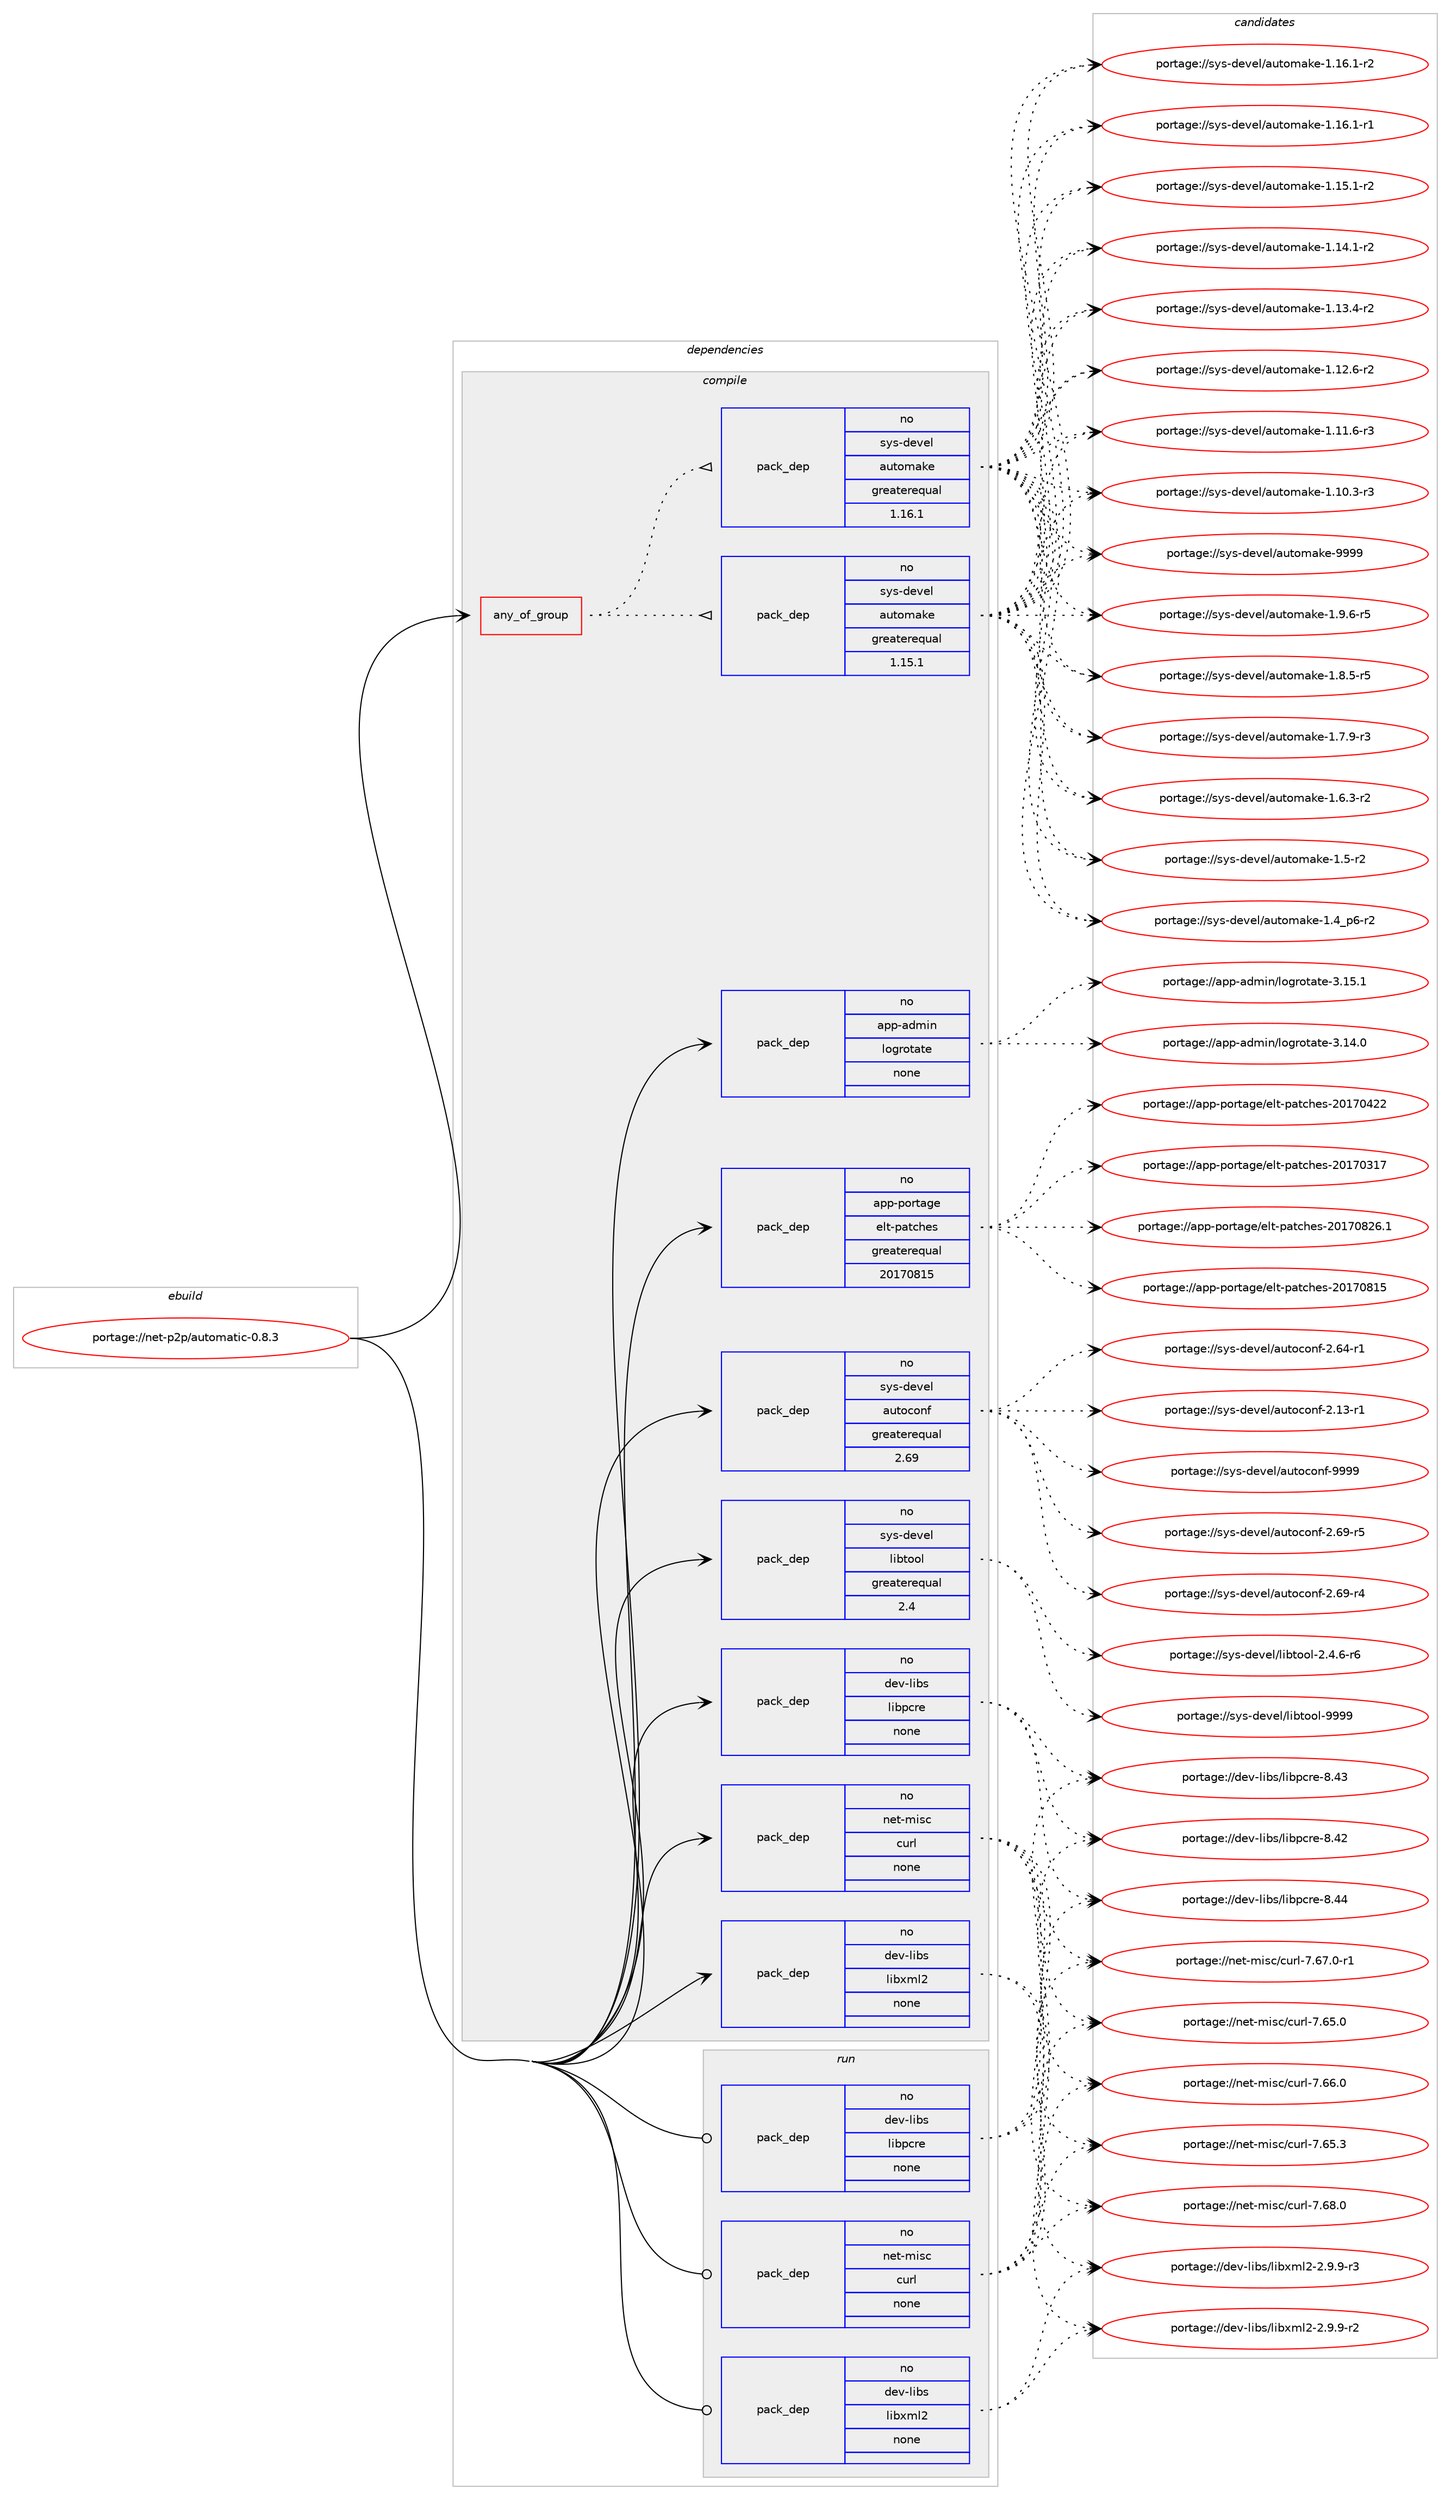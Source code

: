 digraph prolog {

# *************
# Graph options
# *************

newrank=true;
concentrate=true;
compound=true;
graph [rankdir=LR,fontname=Helvetica,fontsize=10,ranksep=1.5];#, ranksep=2.5, nodesep=0.2];
edge  [arrowhead=vee];
node  [fontname=Helvetica,fontsize=10];

# **********
# The ebuild
# **********

subgraph cluster_leftcol {
color=gray;
rank=same;
label=<<i>ebuild</i>>;
id [label="portage://net-p2p/automatic-0.8.3", color=red, width=4, href="../net-p2p/automatic-0.8.3.svg"];
}

# ****************
# The dependencies
# ****************

subgraph cluster_midcol {
color=gray;
label=<<i>dependencies</i>>;
subgraph cluster_compile {
fillcolor="#eeeeee";
style=filled;
label=<<i>compile</i>>;
subgraph any1826 {
dependency115613 [label=<<TABLE BORDER="0" CELLBORDER="1" CELLSPACING="0" CELLPADDING="4"><TR><TD CELLPADDING="10">any_of_group</TD></TR></TABLE>>, shape=none, color=red];subgraph pack90155 {
dependency115614 [label=<<TABLE BORDER="0" CELLBORDER="1" CELLSPACING="0" CELLPADDING="4" WIDTH="220"><TR><TD ROWSPAN="6" CELLPADDING="30">pack_dep</TD></TR><TR><TD WIDTH="110">no</TD></TR><TR><TD>sys-devel</TD></TR><TR><TD>automake</TD></TR><TR><TD>greaterequal</TD></TR><TR><TD>1.16.1</TD></TR></TABLE>>, shape=none, color=blue];
}
dependency115613:e -> dependency115614:w [weight=20,style="dotted",arrowhead="oinv"];
subgraph pack90156 {
dependency115615 [label=<<TABLE BORDER="0" CELLBORDER="1" CELLSPACING="0" CELLPADDING="4" WIDTH="220"><TR><TD ROWSPAN="6" CELLPADDING="30">pack_dep</TD></TR><TR><TD WIDTH="110">no</TD></TR><TR><TD>sys-devel</TD></TR><TR><TD>automake</TD></TR><TR><TD>greaterequal</TD></TR><TR><TD>1.15.1</TD></TR></TABLE>>, shape=none, color=blue];
}
dependency115613:e -> dependency115615:w [weight=20,style="dotted",arrowhead="oinv"];
}
id:e -> dependency115613:w [weight=20,style="solid",arrowhead="vee"];
subgraph pack90157 {
dependency115616 [label=<<TABLE BORDER="0" CELLBORDER="1" CELLSPACING="0" CELLPADDING="4" WIDTH="220"><TR><TD ROWSPAN="6" CELLPADDING="30">pack_dep</TD></TR><TR><TD WIDTH="110">no</TD></TR><TR><TD>app-admin</TD></TR><TR><TD>logrotate</TD></TR><TR><TD>none</TD></TR><TR><TD></TD></TR></TABLE>>, shape=none, color=blue];
}
id:e -> dependency115616:w [weight=20,style="solid",arrowhead="vee"];
subgraph pack90158 {
dependency115617 [label=<<TABLE BORDER="0" CELLBORDER="1" CELLSPACING="0" CELLPADDING="4" WIDTH="220"><TR><TD ROWSPAN="6" CELLPADDING="30">pack_dep</TD></TR><TR><TD WIDTH="110">no</TD></TR><TR><TD>app-portage</TD></TR><TR><TD>elt-patches</TD></TR><TR><TD>greaterequal</TD></TR><TR><TD>20170815</TD></TR></TABLE>>, shape=none, color=blue];
}
id:e -> dependency115617:w [weight=20,style="solid",arrowhead="vee"];
subgraph pack90159 {
dependency115618 [label=<<TABLE BORDER="0" CELLBORDER="1" CELLSPACING="0" CELLPADDING="4" WIDTH="220"><TR><TD ROWSPAN="6" CELLPADDING="30">pack_dep</TD></TR><TR><TD WIDTH="110">no</TD></TR><TR><TD>dev-libs</TD></TR><TR><TD>libpcre</TD></TR><TR><TD>none</TD></TR><TR><TD></TD></TR></TABLE>>, shape=none, color=blue];
}
id:e -> dependency115618:w [weight=20,style="solid",arrowhead="vee"];
subgraph pack90160 {
dependency115619 [label=<<TABLE BORDER="0" CELLBORDER="1" CELLSPACING="0" CELLPADDING="4" WIDTH="220"><TR><TD ROWSPAN="6" CELLPADDING="30">pack_dep</TD></TR><TR><TD WIDTH="110">no</TD></TR><TR><TD>dev-libs</TD></TR><TR><TD>libxml2</TD></TR><TR><TD>none</TD></TR><TR><TD></TD></TR></TABLE>>, shape=none, color=blue];
}
id:e -> dependency115619:w [weight=20,style="solid",arrowhead="vee"];
subgraph pack90161 {
dependency115620 [label=<<TABLE BORDER="0" CELLBORDER="1" CELLSPACING="0" CELLPADDING="4" WIDTH="220"><TR><TD ROWSPAN="6" CELLPADDING="30">pack_dep</TD></TR><TR><TD WIDTH="110">no</TD></TR><TR><TD>net-misc</TD></TR><TR><TD>curl</TD></TR><TR><TD>none</TD></TR><TR><TD></TD></TR></TABLE>>, shape=none, color=blue];
}
id:e -> dependency115620:w [weight=20,style="solid",arrowhead="vee"];
subgraph pack90162 {
dependency115621 [label=<<TABLE BORDER="0" CELLBORDER="1" CELLSPACING="0" CELLPADDING="4" WIDTH="220"><TR><TD ROWSPAN="6" CELLPADDING="30">pack_dep</TD></TR><TR><TD WIDTH="110">no</TD></TR><TR><TD>sys-devel</TD></TR><TR><TD>autoconf</TD></TR><TR><TD>greaterequal</TD></TR><TR><TD>2.69</TD></TR></TABLE>>, shape=none, color=blue];
}
id:e -> dependency115621:w [weight=20,style="solid",arrowhead="vee"];
subgraph pack90163 {
dependency115622 [label=<<TABLE BORDER="0" CELLBORDER="1" CELLSPACING="0" CELLPADDING="4" WIDTH="220"><TR><TD ROWSPAN="6" CELLPADDING="30">pack_dep</TD></TR><TR><TD WIDTH="110">no</TD></TR><TR><TD>sys-devel</TD></TR><TR><TD>libtool</TD></TR><TR><TD>greaterequal</TD></TR><TR><TD>2.4</TD></TR></TABLE>>, shape=none, color=blue];
}
id:e -> dependency115622:w [weight=20,style="solid",arrowhead="vee"];
}
subgraph cluster_compileandrun {
fillcolor="#eeeeee";
style=filled;
label=<<i>compile and run</i>>;
}
subgraph cluster_run {
fillcolor="#eeeeee";
style=filled;
label=<<i>run</i>>;
subgraph pack90164 {
dependency115623 [label=<<TABLE BORDER="0" CELLBORDER="1" CELLSPACING="0" CELLPADDING="4" WIDTH="220"><TR><TD ROWSPAN="6" CELLPADDING="30">pack_dep</TD></TR><TR><TD WIDTH="110">no</TD></TR><TR><TD>dev-libs</TD></TR><TR><TD>libpcre</TD></TR><TR><TD>none</TD></TR><TR><TD></TD></TR></TABLE>>, shape=none, color=blue];
}
id:e -> dependency115623:w [weight=20,style="solid",arrowhead="odot"];
subgraph pack90165 {
dependency115624 [label=<<TABLE BORDER="0" CELLBORDER="1" CELLSPACING="0" CELLPADDING="4" WIDTH="220"><TR><TD ROWSPAN="6" CELLPADDING="30">pack_dep</TD></TR><TR><TD WIDTH="110">no</TD></TR><TR><TD>dev-libs</TD></TR><TR><TD>libxml2</TD></TR><TR><TD>none</TD></TR><TR><TD></TD></TR></TABLE>>, shape=none, color=blue];
}
id:e -> dependency115624:w [weight=20,style="solid",arrowhead="odot"];
subgraph pack90166 {
dependency115625 [label=<<TABLE BORDER="0" CELLBORDER="1" CELLSPACING="0" CELLPADDING="4" WIDTH="220"><TR><TD ROWSPAN="6" CELLPADDING="30">pack_dep</TD></TR><TR><TD WIDTH="110">no</TD></TR><TR><TD>net-misc</TD></TR><TR><TD>curl</TD></TR><TR><TD>none</TD></TR><TR><TD></TD></TR></TABLE>>, shape=none, color=blue];
}
id:e -> dependency115625:w [weight=20,style="solid",arrowhead="odot"];
}
}

# **************
# The candidates
# **************

subgraph cluster_choices {
rank=same;
color=gray;
label=<<i>candidates</i>>;

subgraph choice90155 {
color=black;
nodesep=1;
choice115121115451001011181011084797117116111109971071014557575757 [label="portage://sys-devel/automake-9999", color=red, width=4,href="../sys-devel/automake-9999.svg"];
choice115121115451001011181011084797117116111109971071014549465746544511453 [label="portage://sys-devel/automake-1.9.6-r5", color=red, width=4,href="../sys-devel/automake-1.9.6-r5.svg"];
choice115121115451001011181011084797117116111109971071014549465646534511453 [label="portage://sys-devel/automake-1.8.5-r5", color=red, width=4,href="../sys-devel/automake-1.8.5-r5.svg"];
choice115121115451001011181011084797117116111109971071014549465546574511451 [label="portage://sys-devel/automake-1.7.9-r3", color=red, width=4,href="../sys-devel/automake-1.7.9-r3.svg"];
choice115121115451001011181011084797117116111109971071014549465446514511450 [label="portage://sys-devel/automake-1.6.3-r2", color=red, width=4,href="../sys-devel/automake-1.6.3-r2.svg"];
choice11512111545100101118101108479711711611110997107101454946534511450 [label="portage://sys-devel/automake-1.5-r2", color=red, width=4,href="../sys-devel/automake-1.5-r2.svg"];
choice115121115451001011181011084797117116111109971071014549465295112544511450 [label="portage://sys-devel/automake-1.4_p6-r2", color=red, width=4,href="../sys-devel/automake-1.4_p6-r2.svg"];
choice11512111545100101118101108479711711611110997107101454946495446494511450 [label="portage://sys-devel/automake-1.16.1-r2", color=red, width=4,href="../sys-devel/automake-1.16.1-r2.svg"];
choice11512111545100101118101108479711711611110997107101454946495446494511449 [label="portage://sys-devel/automake-1.16.1-r1", color=red, width=4,href="../sys-devel/automake-1.16.1-r1.svg"];
choice11512111545100101118101108479711711611110997107101454946495346494511450 [label="portage://sys-devel/automake-1.15.1-r2", color=red, width=4,href="../sys-devel/automake-1.15.1-r2.svg"];
choice11512111545100101118101108479711711611110997107101454946495246494511450 [label="portage://sys-devel/automake-1.14.1-r2", color=red, width=4,href="../sys-devel/automake-1.14.1-r2.svg"];
choice11512111545100101118101108479711711611110997107101454946495146524511450 [label="portage://sys-devel/automake-1.13.4-r2", color=red, width=4,href="../sys-devel/automake-1.13.4-r2.svg"];
choice11512111545100101118101108479711711611110997107101454946495046544511450 [label="portage://sys-devel/automake-1.12.6-r2", color=red, width=4,href="../sys-devel/automake-1.12.6-r2.svg"];
choice11512111545100101118101108479711711611110997107101454946494946544511451 [label="portage://sys-devel/automake-1.11.6-r3", color=red, width=4,href="../sys-devel/automake-1.11.6-r3.svg"];
choice11512111545100101118101108479711711611110997107101454946494846514511451 [label="portage://sys-devel/automake-1.10.3-r3", color=red, width=4,href="../sys-devel/automake-1.10.3-r3.svg"];
dependency115614:e -> choice115121115451001011181011084797117116111109971071014557575757:w [style=dotted,weight="100"];
dependency115614:e -> choice115121115451001011181011084797117116111109971071014549465746544511453:w [style=dotted,weight="100"];
dependency115614:e -> choice115121115451001011181011084797117116111109971071014549465646534511453:w [style=dotted,weight="100"];
dependency115614:e -> choice115121115451001011181011084797117116111109971071014549465546574511451:w [style=dotted,weight="100"];
dependency115614:e -> choice115121115451001011181011084797117116111109971071014549465446514511450:w [style=dotted,weight="100"];
dependency115614:e -> choice11512111545100101118101108479711711611110997107101454946534511450:w [style=dotted,weight="100"];
dependency115614:e -> choice115121115451001011181011084797117116111109971071014549465295112544511450:w [style=dotted,weight="100"];
dependency115614:e -> choice11512111545100101118101108479711711611110997107101454946495446494511450:w [style=dotted,weight="100"];
dependency115614:e -> choice11512111545100101118101108479711711611110997107101454946495446494511449:w [style=dotted,weight="100"];
dependency115614:e -> choice11512111545100101118101108479711711611110997107101454946495346494511450:w [style=dotted,weight="100"];
dependency115614:e -> choice11512111545100101118101108479711711611110997107101454946495246494511450:w [style=dotted,weight="100"];
dependency115614:e -> choice11512111545100101118101108479711711611110997107101454946495146524511450:w [style=dotted,weight="100"];
dependency115614:e -> choice11512111545100101118101108479711711611110997107101454946495046544511450:w [style=dotted,weight="100"];
dependency115614:e -> choice11512111545100101118101108479711711611110997107101454946494946544511451:w [style=dotted,weight="100"];
dependency115614:e -> choice11512111545100101118101108479711711611110997107101454946494846514511451:w [style=dotted,weight="100"];
}
subgraph choice90156 {
color=black;
nodesep=1;
choice115121115451001011181011084797117116111109971071014557575757 [label="portage://sys-devel/automake-9999", color=red, width=4,href="../sys-devel/automake-9999.svg"];
choice115121115451001011181011084797117116111109971071014549465746544511453 [label="portage://sys-devel/automake-1.9.6-r5", color=red, width=4,href="../sys-devel/automake-1.9.6-r5.svg"];
choice115121115451001011181011084797117116111109971071014549465646534511453 [label="portage://sys-devel/automake-1.8.5-r5", color=red, width=4,href="../sys-devel/automake-1.8.5-r5.svg"];
choice115121115451001011181011084797117116111109971071014549465546574511451 [label="portage://sys-devel/automake-1.7.9-r3", color=red, width=4,href="../sys-devel/automake-1.7.9-r3.svg"];
choice115121115451001011181011084797117116111109971071014549465446514511450 [label="portage://sys-devel/automake-1.6.3-r2", color=red, width=4,href="../sys-devel/automake-1.6.3-r2.svg"];
choice11512111545100101118101108479711711611110997107101454946534511450 [label="portage://sys-devel/automake-1.5-r2", color=red, width=4,href="../sys-devel/automake-1.5-r2.svg"];
choice115121115451001011181011084797117116111109971071014549465295112544511450 [label="portage://sys-devel/automake-1.4_p6-r2", color=red, width=4,href="../sys-devel/automake-1.4_p6-r2.svg"];
choice11512111545100101118101108479711711611110997107101454946495446494511450 [label="portage://sys-devel/automake-1.16.1-r2", color=red, width=4,href="../sys-devel/automake-1.16.1-r2.svg"];
choice11512111545100101118101108479711711611110997107101454946495446494511449 [label="portage://sys-devel/automake-1.16.1-r1", color=red, width=4,href="../sys-devel/automake-1.16.1-r1.svg"];
choice11512111545100101118101108479711711611110997107101454946495346494511450 [label="portage://sys-devel/automake-1.15.1-r2", color=red, width=4,href="../sys-devel/automake-1.15.1-r2.svg"];
choice11512111545100101118101108479711711611110997107101454946495246494511450 [label="portage://sys-devel/automake-1.14.1-r2", color=red, width=4,href="../sys-devel/automake-1.14.1-r2.svg"];
choice11512111545100101118101108479711711611110997107101454946495146524511450 [label="portage://sys-devel/automake-1.13.4-r2", color=red, width=4,href="../sys-devel/automake-1.13.4-r2.svg"];
choice11512111545100101118101108479711711611110997107101454946495046544511450 [label="portage://sys-devel/automake-1.12.6-r2", color=red, width=4,href="../sys-devel/automake-1.12.6-r2.svg"];
choice11512111545100101118101108479711711611110997107101454946494946544511451 [label="portage://sys-devel/automake-1.11.6-r3", color=red, width=4,href="../sys-devel/automake-1.11.6-r3.svg"];
choice11512111545100101118101108479711711611110997107101454946494846514511451 [label="portage://sys-devel/automake-1.10.3-r3", color=red, width=4,href="../sys-devel/automake-1.10.3-r3.svg"];
dependency115615:e -> choice115121115451001011181011084797117116111109971071014557575757:w [style=dotted,weight="100"];
dependency115615:e -> choice115121115451001011181011084797117116111109971071014549465746544511453:w [style=dotted,weight="100"];
dependency115615:e -> choice115121115451001011181011084797117116111109971071014549465646534511453:w [style=dotted,weight="100"];
dependency115615:e -> choice115121115451001011181011084797117116111109971071014549465546574511451:w [style=dotted,weight="100"];
dependency115615:e -> choice115121115451001011181011084797117116111109971071014549465446514511450:w [style=dotted,weight="100"];
dependency115615:e -> choice11512111545100101118101108479711711611110997107101454946534511450:w [style=dotted,weight="100"];
dependency115615:e -> choice115121115451001011181011084797117116111109971071014549465295112544511450:w [style=dotted,weight="100"];
dependency115615:e -> choice11512111545100101118101108479711711611110997107101454946495446494511450:w [style=dotted,weight="100"];
dependency115615:e -> choice11512111545100101118101108479711711611110997107101454946495446494511449:w [style=dotted,weight="100"];
dependency115615:e -> choice11512111545100101118101108479711711611110997107101454946495346494511450:w [style=dotted,weight="100"];
dependency115615:e -> choice11512111545100101118101108479711711611110997107101454946495246494511450:w [style=dotted,weight="100"];
dependency115615:e -> choice11512111545100101118101108479711711611110997107101454946495146524511450:w [style=dotted,weight="100"];
dependency115615:e -> choice11512111545100101118101108479711711611110997107101454946495046544511450:w [style=dotted,weight="100"];
dependency115615:e -> choice11512111545100101118101108479711711611110997107101454946494946544511451:w [style=dotted,weight="100"];
dependency115615:e -> choice11512111545100101118101108479711711611110997107101454946494846514511451:w [style=dotted,weight="100"];
}
subgraph choice90157 {
color=black;
nodesep=1;
choice971121124597100109105110471081111031141111169711610145514649534649 [label="portage://app-admin/logrotate-3.15.1", color=red, width=4,href="../app-admin/logrotate-3.15.1.svg"];
choice971121124597100109105110471081111031141111169711610145514649524648 [label="portage://app-admin/logrotate-3.14.0", color=red, width=4,href="../app-admin/logrotate-3.14.0.svg"];
dependency115616:e -> choice971121124597100109105110471081111031141111169711610145514649534649:w [style=dotted,weight="100"];
dependency115616:e -> choice971121124597100109105110471081111031141111169711610145514649524648:w [style=dotted,weight="100"];
}
subgraph choice90158 {
color=black;
nodesep=1;
choice971121124511211111411697103101471011081164511297116991041011154550484955485650544649 [label="portage://app-portage/elt-patches-20170826.1", color=red, width=4,href="../app-portage/elt-patches-20170826.1.svg"];
choice97112112451121111141169710310147101108116451129711699104101115455048495548564953 [label="portage://app-portage/elt-patches-20170815", color=red, width=4,href="../app-portage/elt-patches-20170815.svg"];
choice97112112451121111141169710310147101108116451129711699104101115455048495548525050 [label="portage://app-portage/elt-patches-20170422", color=red, width=4,href="../app-portage/elt-patches-20170422.svg"];
choice97112112451121111141169710310147101108116451129711699104101115455048495548514955 [label="portage://app-portage/elt-patches-20170317", color=red, width=4,href="../app-portage/elt-patches-20170317.svg"];
dependency115617:e -> choice971121124511211111411697103101471011081164511297116991041011154550484955485650544649:w [style=dotted,weight="100"];
dependency115617:e -> choice97112112451121111141169710310147101108116451129711699104101115455048495548564953:w [style=dotted,weight="100"];
dependency115617:e -> choice97112112451121111141169710310147101108116451129711699104101115455048495548525050:w [style=dotted,weight="100"];
dependency115617:e -> choice97112112451121111141169710310147101108116451129711699104101115455048495548514955:w [style=dotted,weight="100"];
}
subgraph choice90159 {
color=black;
nodesep=1;
choice10010111845108105981154710810598112991141014556465252 [label="portage://dev-libs/libpcre-8.44", color=red, width=4,href="../dev-libs/libpcre-8.44.svg"];
choice10010111845108105981154710810598112991141014556465251 [label="portage://dev-libs/libpcre-8.43", color=red, width=4,href="../dev-libs/libpcre-8.43.svg"];
choice10010111845108105981154710810598112991141014556465250 [label="portage://dev-libs/libpcre-8.42", color=red, width=4,href="../dev-libs/libpcre-8.42.svg"];
dependency115618:e -> choice10010111845108105981154710810598112991141014556465252:w [style=dotted,weight="100"];
dependency115618:e -> choice10010111845108105981154710810598112991141014556465251:w [style=dotted,weight="100"];
dependency115618:e -> choice10010111845108105981154710810598112991141014556465250:w [style=dotted,weight="100"];
}
subgraph choice90160 {
color=black;
nodesep=1;
choice10010111845108105981154710810598120109108504550465746574511451 [label="portage://dev-libs/libxml2-2.9.9-r3", color=red, width=4,href="../dev-libs/libxml2-2.9.9-r3.svg"];
choice10010111845108105981154710810598120109108504550465746574511450 [label="portage://dev-libs/libxml2-2.9.9-r2", color=red, width=4,href="../dev-libs/libxml2-2.9.9-r2.svg"];
dependency115619:e -> choice10010111845108105981154710810598120109108504550465746574511451:w [style=dotted,weight="100"];
dependency115619:e -> choice10010111845108105981154710810598120109108504550465746574511450:w [style=dotted,weight="100"];
}
subgraph choice90161 {
color=black;
nodesep=1;
choice1101011164510910511599479911711410845554654564648 [label="portage://net-misc/curl-7.68.0", color=red, width=4,href="../net-misc/curl-7.68.0.svg"];
choice11010111645109105115994799117114108455546545546484511449 [label="portage://net-misc/curl-7.67.0-r1", color=red, width=4,href="../net-misc/curl-7.67.0-r1.svg"];
choice1101011164510910511599479911711410845554654544648 [label="portage://net-misc/curl-7.66.0", color=red, width=4,href="../net-misc/curl-7.66.0.svg"];
choice1101011164510910511599479911711410845554654534651 [label="portage://net-misc/curl-7.65.3", color=red, width=4,href="../net-misc/curl-7.65.3.svg"];
choice1101011164510910511599479911711410845554654534648 [label="portage://net-misc/curl-7.65.0", color=red, width=4,href="../net-misc/curl-7.65.0.svg"];
dependency115620:e -> choice1101011164510910511599479911711410845554654564648:w [style=dotted,weight="100"];
dependency115620:e -> choice11010111645109105115994799117114108455546545546484511449:w [style=dotted,weight="100"];
dependency115620:e -> choice1101011164510910511599479911711410845554654544648:w [style=dotted,weight="100"];
dependency115620:e -> choice1101011164510910511599479911711410845554654534651:w [style=dotted,weight="100"];
dependency115620:e -> choice1101011164510910511599479911711410845554654534648:w [style=dotted,weight="100"];
}
subgraph choice90162 {
color=black;
nodesep=1;
choice115121115451001011181011084797117116111991111101024557575757 [label="portage://sys-devel/autoconf-9999", color=red, width=4,href="../sys-devel/autoconf-9999.svg"];
choice1151211154510010111810110847971171161119911111010245504654574511453 [label="portage://sys-devel/autoconf-2.69-r5", color=red, width=4,href="../sys-devel/autoconf-2.69-r5.svg"];
choice1151211154510010111810110847971171161119911111010245504654574511452 [label="portage://sys-devel/autoconf-2.69-r4", color=red, width=4,href="../sys-devel/autoconf-2.69-r4.svg"];
choice1151211154510010111810110847971171161119911111010245504654524511449 [label="portage://sys-devel/autoconf-2.64-r1", color=red, width=4,href="../sys-devel/autoconf-2.64-r1.svg"];
choice1151211154510010111810110847971171161119911111010245504649514511449 [label="portage://sys-devel/autoconf-2.13-r1", color=red, width=4,href="../sys-devel/autoconf-2.13-r1.svg"];
dependency115621:e -> choice115121115451001011181011084797117116111991111101024557575757:w [style=dotted,weight="100"];
dependency115621:e -> choice1151211154510010111810110847971171161119911111010245504654574511453:w [style=dotted,weight="100"];
dependency115621:e -> choice1151211154510010111810110847971171161119911111010245504654574511452:w [style=dotted,weight="100"];
dependency115621:e -> choice1151211154510010111810110847971171161119911111010245504654524511449:w [style=dotted,weight="100"];
dependency115621:e -> choice1151211154510010111810110847971171161119911111010245504649514511449:w [style=dotted,weight="100"];
}
subgraph choice90163 {
color=black;
nodesep=1;
choice1151211154510010111810110847108105981161111111084557575757 [label="portage://sys-devel/libtool-9999", color=red, width=4,href="../sys-devel/libtool-9999.svg"];
choice1151211154510010111810110847108105981161111111084550465246544511454 [label="portage://sys-devel/libtool-2.4.6-r6", color=red, width=4,href="../sys-devel/libtool-2.4.6-r6.svg"];
dependency115622:e -> choice1151211154510010111810110847108105981161111111084557575757:w [style=dotted,weight="100"];
dependency115622:e -> choice1151211154510010111810110847108105981161111111084550465246544511454:w [style=dotted,weight="100"];
}
subgraph choice90164 {
color=black;
nodesep=1;
choice10010111845108105981154710810598112991141014556465252 [label="portage://dev-libs/libpcre-8.44", color=red, width=4,href="../dev-libs/libpcre-8.44.svg"];
choice10010111845108105981154710810598112991141014556465251 [label="portage://dev-libs/libpcre-8.43", color=red, width=4,href="../dev-libs/libpcre-8.43.svg"];
choice10010111845108105981154710810598112991141014556465250 [label="portage://dev-libs/libpcre-8.42", color=red, width=4,href="../dev-libs/libpcre-8.42.svg"];
dependency115623:e -> choice10010111845108105981154710810598112991141014556465252:w [style=dotted,weight="100"];
dependency115623:e -> choice10010111845108105981154710810598112991141014556465251:w [style=dotted,weight="100"];
dependency115623:e -> choice10010111845108105981154710810598112991141014556465250:w [style=dotted,weight="100"];
}
subgraph choice90165 {
color=black;
nodesep=1;
choice10010111845108105981154710810598120109108504550465746574511451 [label="portage://dev-libs/libxml2-2.9.9-r3", color=red, width=4,href="../dev-libs/libxml2-2.9.9-r3.svg"];
choice10010111845108105981154710810598120109108504550465746574511450 [label="portage://dev-libs/libxml2-2.9.9-r2", color=red, width=4,href="../dev-libs/libxml2-2.9.9-r2.svg"];
dependency115624:e -> choice10010111845108105981154710810598120109108504550465746574511451:w [style=dotted,weight="100"];
dependency115624:e -> choice10010111845108105981154710810598120109108504550465746574511450:w [style=dotted,weight="100"];
}
subgraph choice90166 {
color=black;
nodesep=1;
choice1101011164510910511599479911711410845554654564648 [label="portage://net-misc/curl-7.68.0", color=red, width=4,href="../net-misc/curl-7.68.0.svg"];
choice11010111645109105115994799117114108455546545546484511449 [label="portage://net-misc/curl-7.67.0-r1", color=red, width=4,href="../net-misc/curl-7.67.0-r1.svg"];
choice1101011164510910511599479911711410845554654544648 [label="portage://net-misc/curl-7.66.0", color=red, width=4,href="../net-misc/curl-7.66.0.svg"];
choice1101011164510910511599479911711410845554654534651 [label="portage://net-misc/curl-7.65.3", color=red, width=4,href="../net-misc/curl-7.65.3.svg"];
choice1101011164510910511599479911711410845554654534648 [label="portage://net-misc/curl-7.65.0", color=red, width=4,href="../net-misc/curl-7.65.0.svg"];
dependency115625:e -> choice1101011164510910511599479911711410845554654564648:w [style=dotted,weight="100"];
dependency115625:e -> choice11010111645109105115994799117114108455546545546484511449:w [style=dotted,weight="100"];
dependency115625:e -> choice1101011164510910511599479911711410845554654544648:w [style=dotted,weight="100"];
dependency115625:e -> choice1101011164510910511599479911711410845554654534651:w [style=dotted,weight="100"];
dependency115625:e -> choice1101011164510910511599479911711410845554654534648:w [style=dotted,weight="100"];
}
}

}
